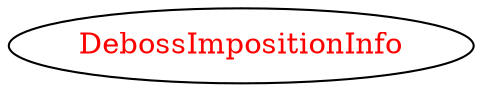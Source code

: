 digraph dependencyGraph {
 concentrate=true;
 ranksep="2.0";
 rankdir="LR"; 
 splines="ortho";
"DebossImpositionInfo" [fontcolor="red"];
}